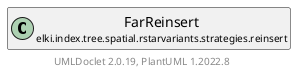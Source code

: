 @startuml
    remove .*\.(Instance|Par|Parameterizer|Factory)$
    set namespaceSeparator none
    hide empty fields
    hide empty methods

    class "<size:14>FarReinsert.Par\n<size:10>elki.index.tree.spatial.rstarvariants.strategies.reinsert" as elki.index.tree.spatial.rstarvariants.strategies.reinsert.FarReinsert.Par [[FarReinsert.Par.html]] {
        +make(): FarReinsert
    }

    abstract class "<size:14>AbstractPartialReinsert.Par\n<size:10>elki.index.tree.spatial.rstarvariants.strategies.reinsert" as elki.index.tree.spatial.rstarvariants.strategies.reinsert.AbstractPartialReinsert.Par [[AbstractPartialReinsert.Par.html]]
    class "<size:14>FarReinsert\n<size:10>elki.index.tree.spatial.rstarvariants.strategies.reinsert" as elki.index.tree.spatial.rstarvariants.strategies.reinsert.FarReinsert [[FarReinsert.html]]

    elki.index.tree.spatial.rstarvariants.strategies.reinsert.AbstractPartialReinsert.Par <|-- elki.index.tree.spatial.rstarvariants.strategies.reinsert.FarReinsert.Par
    elki.index.tree.spatial.rstarvariants.strategies.reinsert.FarReinsert +-- elki.index.tree.spatial.rstarvariants.strategies.reinsert.FarReinsert.Par

    center footer UMLDoclet 2.0.19, PlantUML 1.2022.8
@enduml
